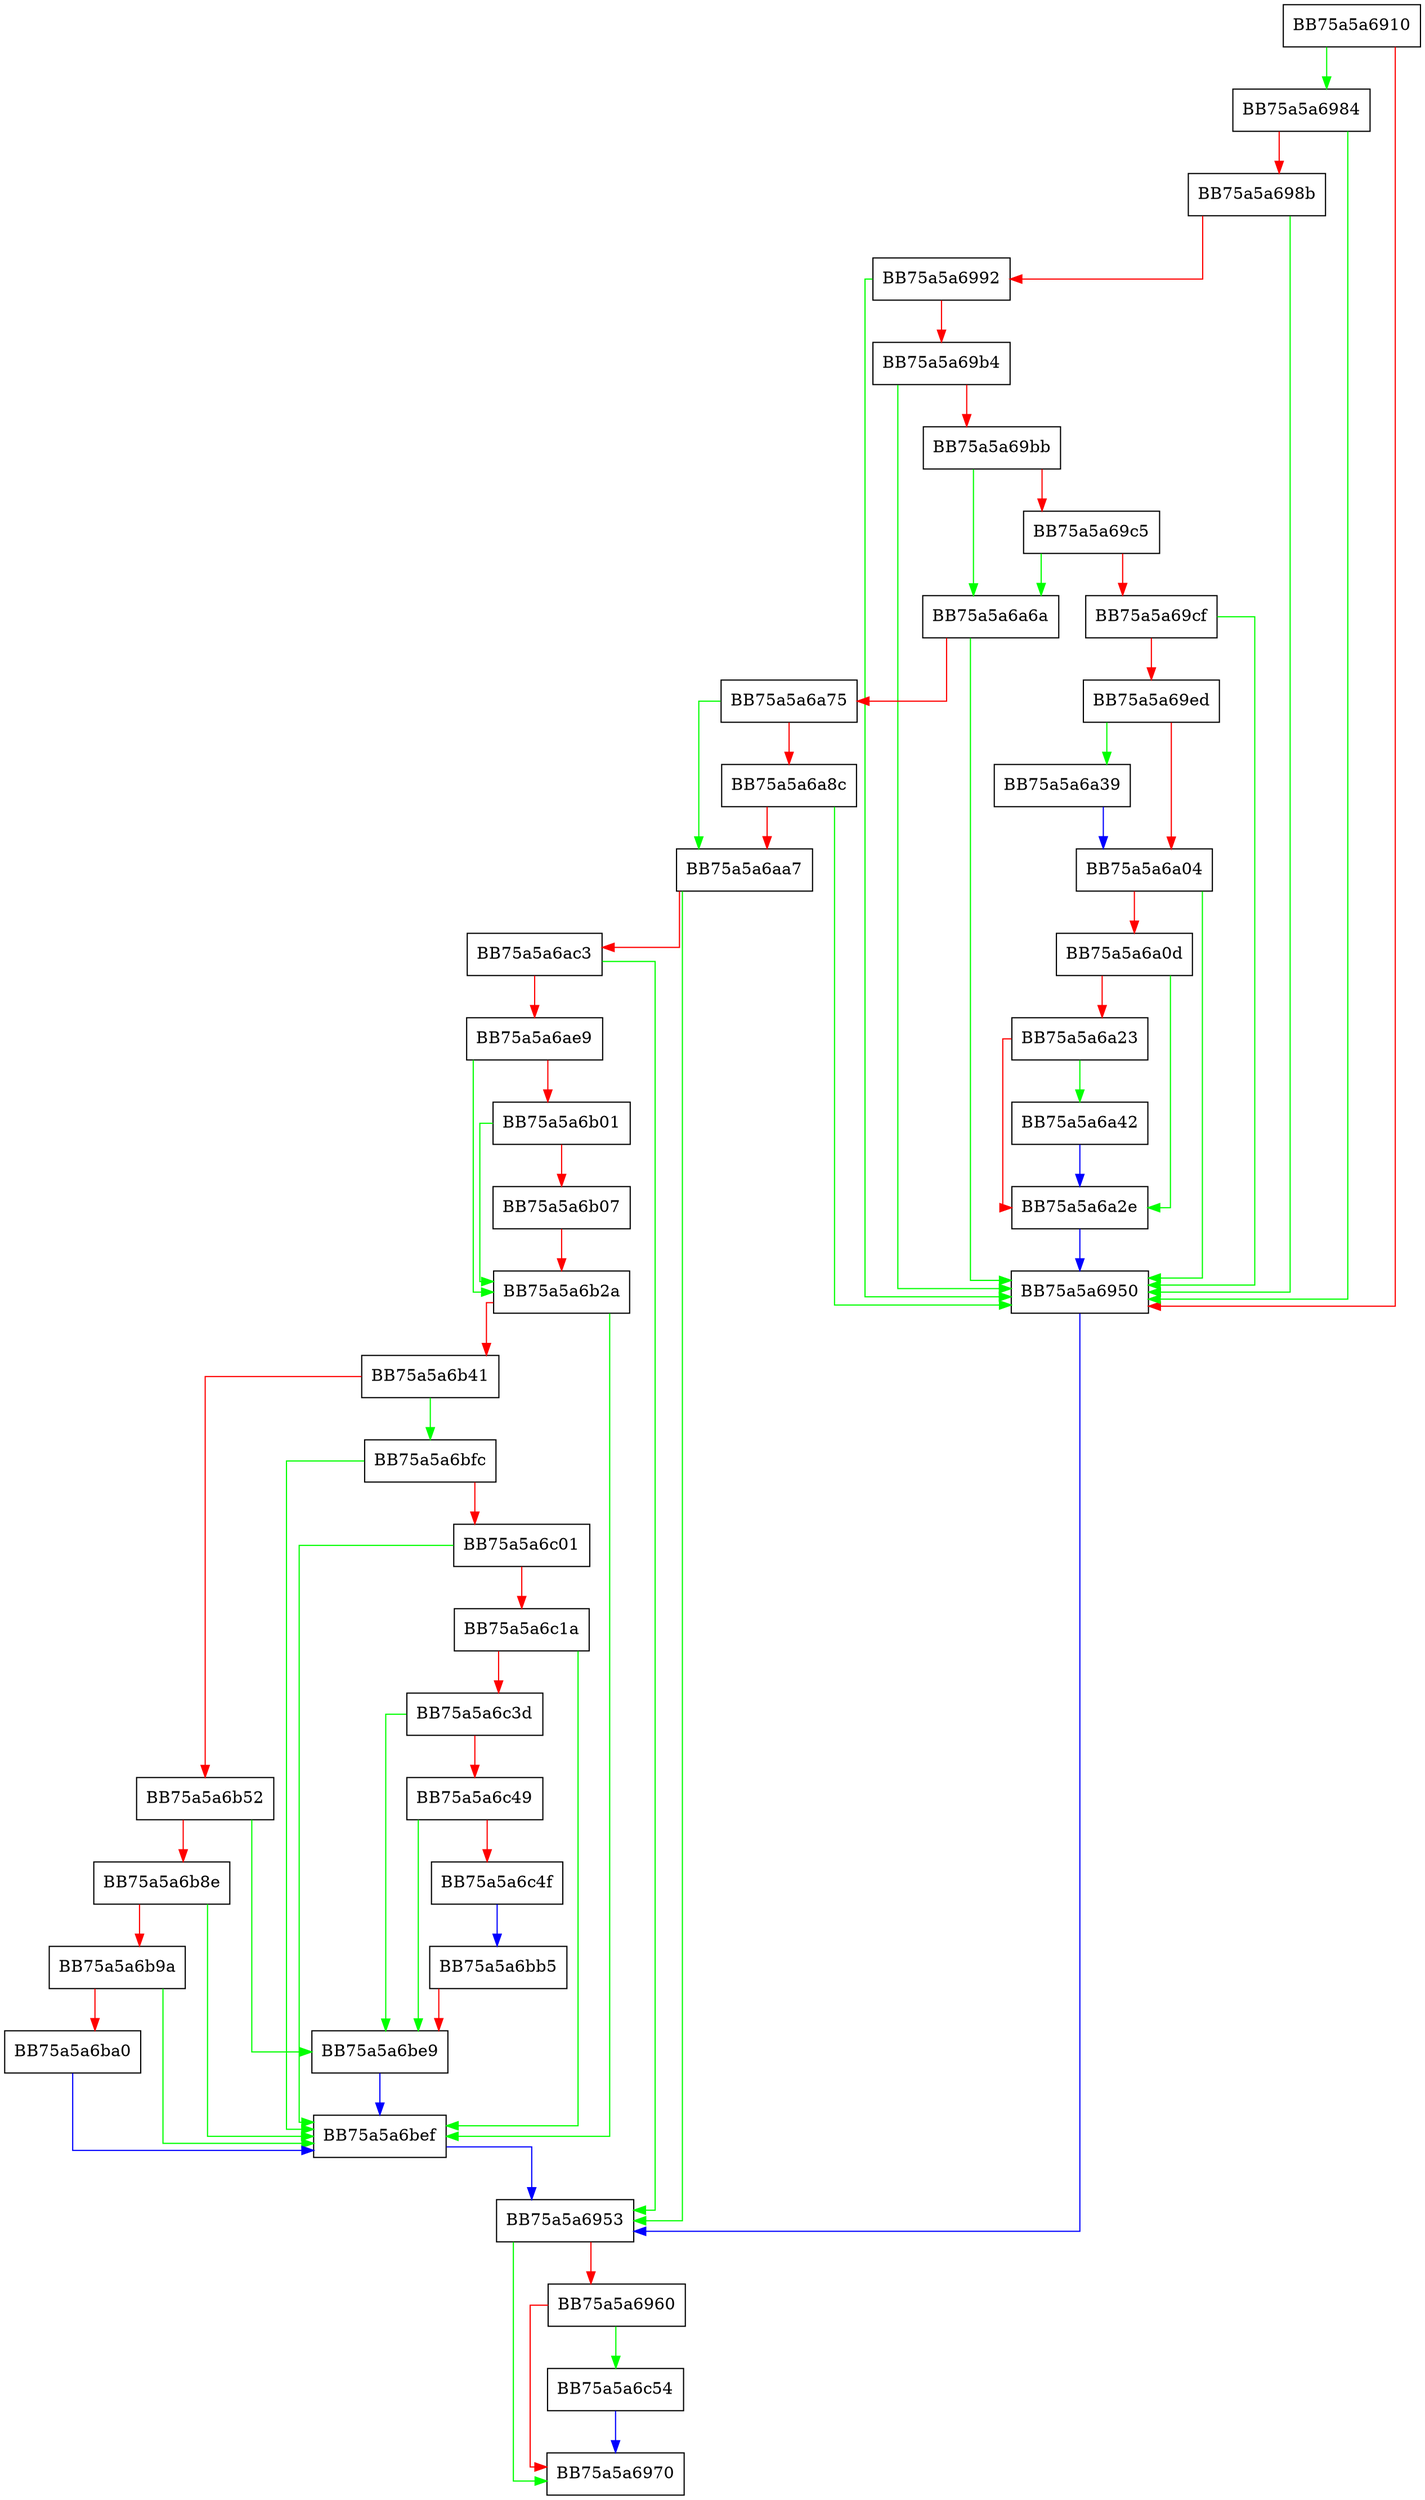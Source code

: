 digraph zipofst_ismine {
  node [shape="box"];
  graph [splines=ortho];
  BB75a5a6910 -> BB75a5a6984 [color="green"];
  BB75a5a6910 -> BB75a5a6950 [color="red"];
  BB75a5a6950 -> BB75a5a6953 [color="blue"];
  BB75a5a6953 -> BB75a5a6970 [color="green"];
  BB75a5a6953 -> BB75a5a6960 [color="red"];
  BB75a5a6960 -> BB75a5a6c54 [color="green"];
  BB75a5a6960 -> BB75a5a6970 [color="red"];
  BB75a5a6984 -> BB75a5a6950 [color="green"];
  BB75a5a6984 -> BB75a5a698b [color="red"];
  BB75a5a698b -> BB75a5a6950 [color="green"];
  BB75a5a698b -> BB75a5a6992 [color="red"];
  BB75a5a6992 -> BB75a5a6950 [color="green"];
  BB75a5a6992 -> BB75a5a69b4 [color="red"];
  BB75a5a69b4 -> BB75a5a6950 [color="green"];
  BB75a5a69b4 -> BB75a5a69bb [color="red"];
  BB75a5a69bb -> BB75a5a6a6a [color="green"];
  BB75a5a69bb -> BB75a5a69c5 [color="red"];
  BB75a5a69c5 -> BB75a5a6a6a [color="green"];
  BB75a5a69c5 -> BB75a5a69cf [color="red"];
  BB75a5a69cf -> BB75a5a6950 [color="green"];
  BB75a5a69cf -> BB75a5a69ed [color="red"];
  BB75a5a69ed -> BB75a5a6a39 [color="green"];
  BB75a5a69ed -> BB75a5a6a04 [color="red"];
  BB75a5a6a04 -> BB75a5a6950 [color="green"];
  BB75a5a6a04 -> BB75a5a6a0d [color="red"];
  BB75a5a6a0d -> BB75a5a6a2e [color="green"];
  BB75a5a6a0d -> BB75a5a6a23 [color="red"];
  BB75a5a6a23 -> BB75a5a6a42 [color="green"];
  BB75a5a6a23 -> BB75a5a6a2e [color="red"];
  BB75a5a6a2e -> BB75a5a6950 [color="blue"];
  BB75a5a6a39 -> BB75a5a6a04 [color="blue"];
  BB75a5a6a42 -> BB75a5a6a2e [color="blue"];
  BB75a5a6a6a -> BB75a5a6950 [color="green"];
  BB75a5a6a6a -> BB75a5a6a75 [color="red"];
  BB75a5a6a75 -> BB75a5a6aa7 [color="green"];
  BB75a5a6a75 -> BB75a5a6a8c [color="red"];
  BB75a5a6a8c -> BB75a5a6950 [color="green"];
  BB75a5a6a8c -> BB75a5a6aa7 [color="red"];
  BB75a5a6aa7 -> BB75a5a6953 [color="green"];
  BB75a5a6aa7 -> BB75a5a6ac3 [color="red"];
  BB75a5a6ac3 -> BB75a5a6953 [color="green"];
  BB75a5a6ac3 -> BB75a5a6ae9 [color="red"];
  BB75a5a6ae9 -> BB75a5a6b2a [color="green"];
  BB75a5a6ae9 -> BB75a5a6b01 [color="red"];
  BB75a5a6b01 -> BB75a5a6b2a [color="green"];
  BB75a5a6b01 -> BB75a5a6b07 [color="red"];
  BB75a5a6b07 -> BB75a5a6b2a [color="red"];
  BB75a5a6b2a -> BB75a5a6bef [color="green"];
  BB75a5a6b2a -> BB75a5a6b41 [color="red"];
  BB75a5a6b41 -> BB75a5a6bfc [color="green"];
  BB75a5a6b41 -> BB75a5a6b52 [color="red"];
  BB75a5a6b52 -> BB75a5a6be9 [color="green"];
  BB75a5a6b52 -> BB75a5a6b8e [color="red"];
  BB75a5a6b8e -> BB75a5a6bef [color="green"];
  BB75a5a6b8e -> BB75a5a6b9a [color="red"];
  BB75a5a6b9a -> BB75a5a6bef [color="green"];
  BB75a5a6b9a -> BB75a5a6ba0 [color="red"];
  BB75a5a6ba0 -> BB75a5a6bef [color="blue"];
  BB75a5a6bb5 -> BB75a5a6be9 [color="red"];
  BB75a5a6be9 -> BB75a5a6bef [color="blue"];
  BB75a5a6bef -> BB75a5a6953 [color="blue"];
  BB75a5a6bfc -> BB75a5a6bef [color="green"];
  BB75a5a6bfc -> BB75a5a6c01 [color="red"];
  BB75a5a6c01 -> BB75a5a6bef [color="green"];
  BB75a5a6c01 -> BB75a5a6c1a [color="red"];
  BB75a5a6c1a -> BB75a5a6bef [color="green"];
  BB75a5a6c1a -> BB75a5a6c3d [color="red"];
  BB75a5a6c3d -> BB75a5a6be9 [color="green"];
  BB75a5a6c3d -> BB75a5a6c49 [color="red"];
  BB75a5a6c49 -> BB75a5a6be9 [color="green"];
  BB75a5a6c49 -> BB75a5a6c4f [color="red"];
  BB75a5a6c4f -> BB75a5a6bb5 [color="blue"];
  BB75a5a6c54 -> BB75a5a6970 [color="blue"];
}